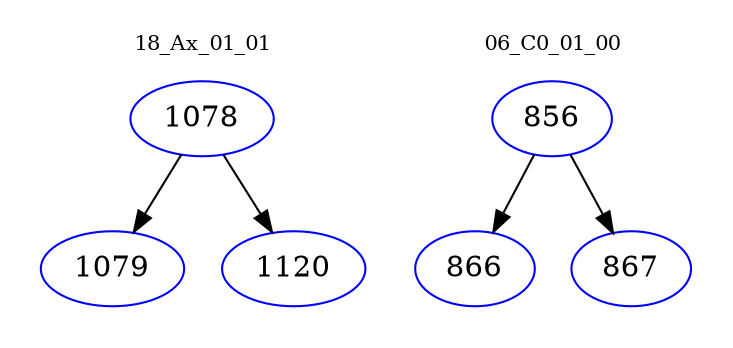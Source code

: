 digraph{
subgraph cluster_0 {
color = white
label = "18_Ax_01_01";
fontsize=10;
T0_1078 [label="1078", color="blue"]
T0_1078 -> T0_1079 [color="black"]
T0_1079 [label="1079", color="blue"]
T0_1078 -> T0_1120 [color="black"]
T0_1120 [label="1120", color="blue"]
}
subgraph cluster_1 {
color = white
label = "06_C0_01_00";
fontsize=10;
T1_856 [label="856", color="blue"]
T1_856 -> T1_866 [color="black"]
T1_866 [label="866", color="blue"]
T1_856 -> T1_867 [color="black"]
T1_867 [label="867", color="blue"]
}
}
